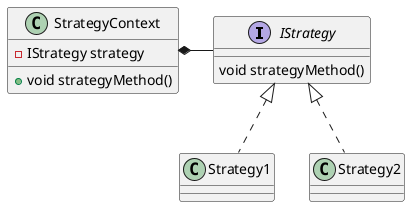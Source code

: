 @startuml

interface IStrategy {
    void strategyMethod()
}
IStrategy <|.. Strategy1
IStrategy <|.. Strategy2
class StrategyContext {
    - IStrategy strategy
    + void strategyMethod()
}
StrategyContext *- IStrategy

@enduml